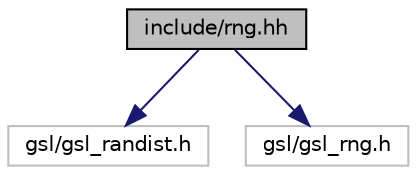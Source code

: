 digraph "include/rng.hh"
{
 // LATEX_PDF_SIZE
  edge [fontname="Helvetica",fontsize="10",labelfontname="Helvetica",labelfontsize="10"];
  node [fontname="Helvetica",fontsize="10",shape=record];
  Node1 [label="include/rng.hh",height=0.2,width=0.4,color="black", fillcolor="grey75", style="filled", fontcolor="black",tooltip="Random number generation."];
  Node1 -> Node2 [color="midnightblue",fontsize="10",style="solid",fontname="Helvetica"];
  Node2 [label="gsl/gsl_randist.h",height=0.2,width=0.4,color="grey75", fillcolor="white", style="filled",tooltip=" "];
  Node1 -> Node3 [color="midnightblue",fontsize="10",style="solid",fontname="Helvetica"];
  Node3 [label="gsl/gsl_rng.h",height=0.2,width=0.4,color="grey75", fillcolor="white", style="filled",tooltip=" "];
}
